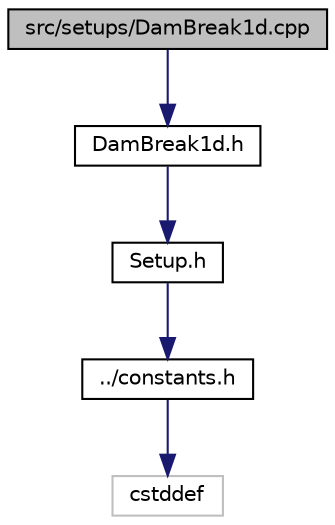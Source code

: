 digraph "src/setups/DamBreak1d.cpp"
{
 // LATEX_PDF_SIZE
  edge [fontname="Helvetica",fontsize="10",labelfontname="Helvetica",labelfontsize="10"];
  node [fontname="Helvetica",fontsize="10",shape=record];
  Node1 [label="src/setups/DamBreak1d.cpp",height=0.2,width=0.4,color="black", fillcolor="grey75", style="filled", fontcolor="black",tooltip=" "];
  Node1 -> Node2 [color="midnightblue",fontsize="10",style="solid"];
  Node2 [label="DamBreak1d.h",height=0.2,width=0.4,color="black", fillcolor="white", style="filled",URL="$DamBreak1d_8h.html",tooltip=" "];
  Node2 -> Node3 [color="midnightblue",fontsize="10",style="solid"];
  Node3 [label="Setup.h",height=0.2,width=0.4,color="black", fillcolor="white", style="filled",URL="$Setup_8h.html",tooltip=" "];
  Node3 -> Node4 [color="midnightblue",fontsize="10",style="solid"];
  Node4 [label="../constants.h",height=0.2,width=0.4,color="black", fillcolor="white", style="filled",URL="$constants_8h.html",tooltip=" "];
  Node4 -> Node5 [color="midnightblue",fontsize="10",style="solid"];
  Node5 [label="cstddef",height=0.2,width=0.4,color="grey75", fillcolor="white", style="filled",tooltip=" "];
}
